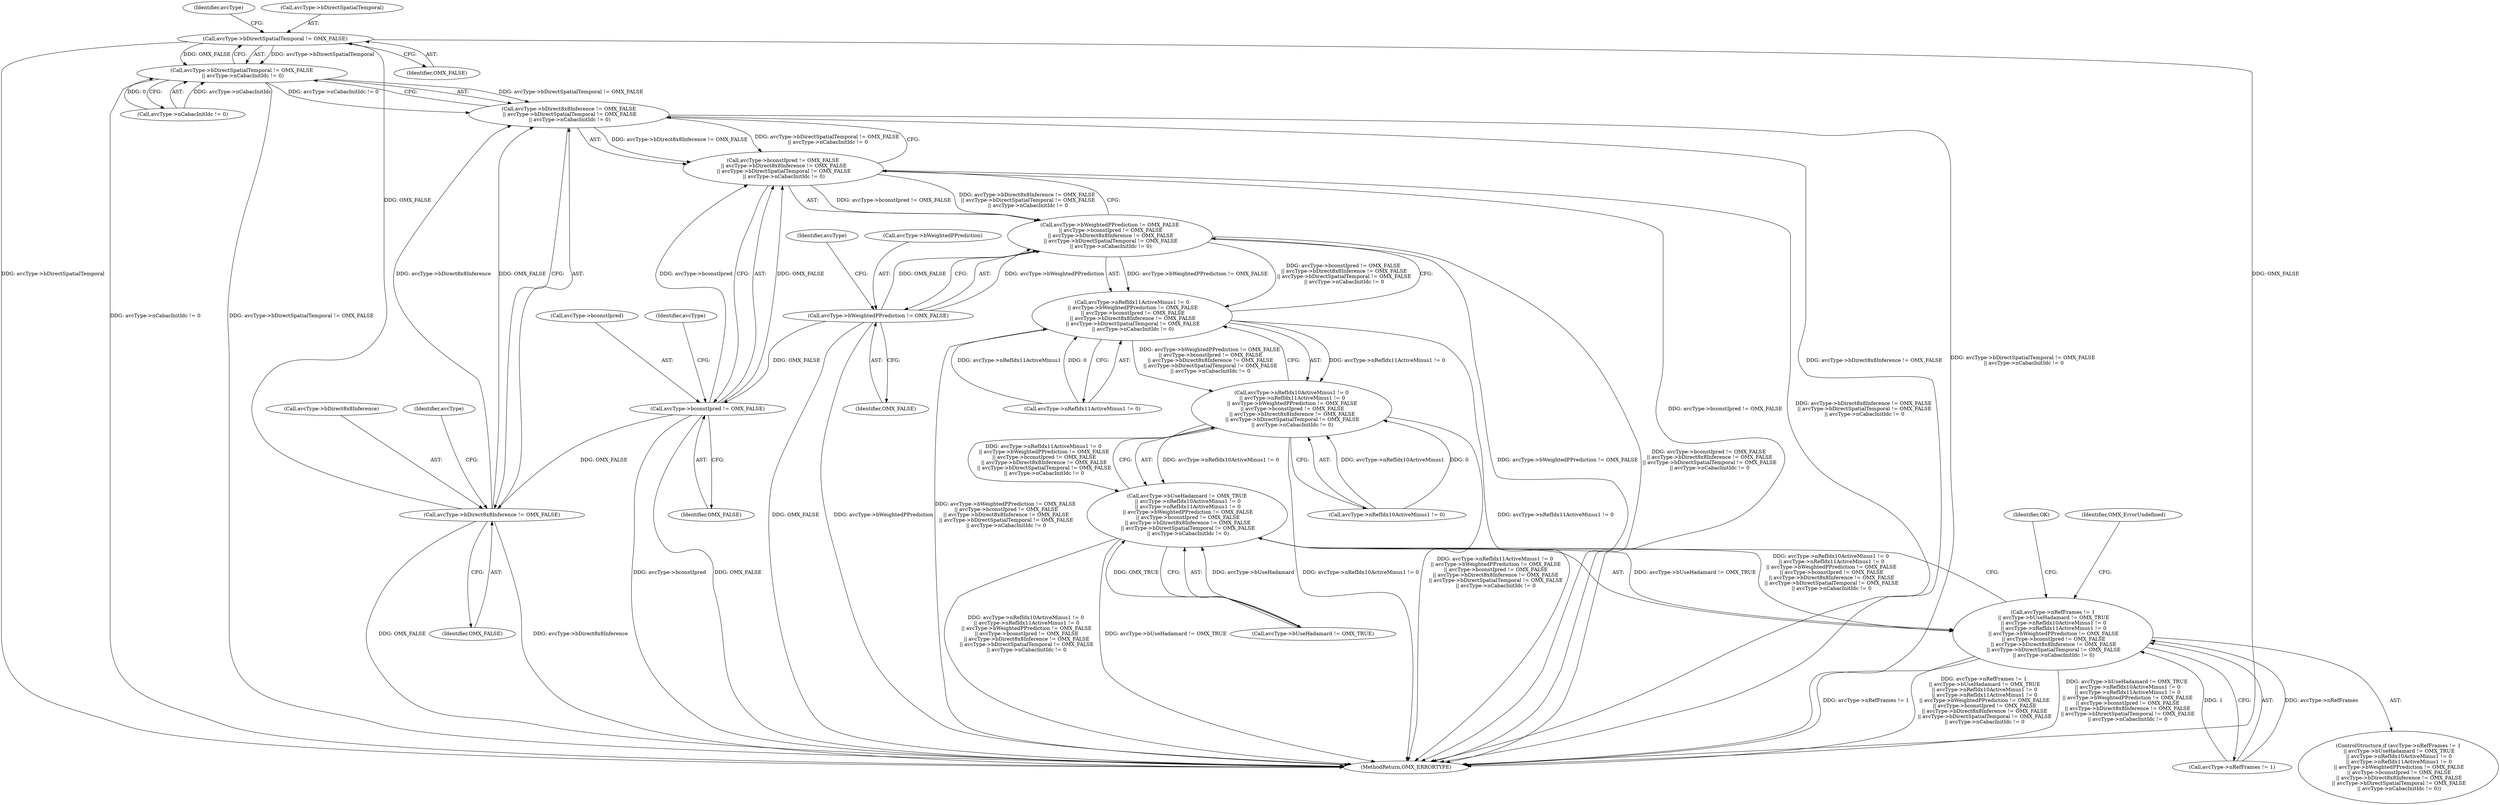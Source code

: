 digraph "0_Android_295c883fe3105b19bcd0f9e07d54c6b589fc5bff_15@pointer" {
"1000247" [label="(Call,avcType->bDirectSpatialTemporal != OMX_FALSE)"];
"1000241" [label="(Call,avcType->bDirect8x8Inference != OMX_FALSE)"];
"1000235" [label="(Call,avcType->bconstIpred != OMX_FALSE)"];
"1000229" [label="(Call,avcType->bWeightedPPrediction != OMX_FALSE)"];
"1000246" [label="(Call,avcType->bDirectSpatialTemporal != OMX_FALSE\n || avcType->nCabacInitIdc != 0)"];
"1000240" [label="(Call,avcType->bDirect8x8Inference != OMX_FALSE\n || avcType->bDirectSpatialTemporal != OMX_FALSE\n || avcType->nCabacInitIdc != 0)"];
"1000234" [label="(Call,avcType->bconstIpred != OMX_FALSE\n || avcType->bDirect8x8Inference != OMX_FALSE\n || avcType->bDirectSpatialTemporal != OMX_FALSE\n || avcType->nCabacInitIdc != 0)"];
"1000228" [label="(Call,avcType->bWeightedPPrediction != OMX_FALSE\n || avcType->bconstIpred != OMX_FALSE\n || avcType->bDirect8x8Inference != OMX_FALSE\n || avcType->bDirectSpatialTemporal != OMX_FALSE\n || avcType->nCabacInitIdc != 0)"];
"1000222" [label="(Call,avcType->nRefIdx11ActiveMinus1 != 0\n || avcType->bWeightedPPrediction != OMX_FALSE\n || avcType->bconstIpred != OMX_FALSE\n || avcType->bDirect8x8Inference != OMX_FALSE\n || avcType->bDirectSpatialTemporal != OMX_FALSE\n || avcType->nCabacInitIdc != 0)"];
"1000216" [label="(Call,avcType->nRefIdx10ActiveMinus1 != 0\n || avcType->nRefIdx11ActiveMinus1 != 0\n || avcType->bWeightedPPrediction != OMX_FALSE\n || avcType->bconstIpred != OMX_FALSE\n || avcType->bDirect8x8Inference != OMX_FALSE\n || avcType->bDirectSpatialTemporal != OMX_FALSE\n || avcType->nCabacInitIdc != 0)"];
"1000210" [label="(Call,avcType->bUseHadamard != OMX_TRUE\n || avcType->nRefIdx10ActiveMinus1 != 0\n || avcType->nRefIdx11ActiveMinus1 != 0\n || avcType->bWeightedPPrediction != OMX_FALSE\n || avcType->bconstIpred != OMX_FALSE\n || avcType->bDirect8x8Inference != OMX_FALSE\n || avcType->bDirectSpatialTemporal != OMX_FALSE\n || avcType->nCabacInitIdc != 0)"];
"1000204" [label="(Call,avcType->nRefFrames != 1\n || avcType->bUseHadamard != OMX_TRUE\n || avcType->nRefIdx10ActiveMinus1 != 0\n || avcType->nRefIdx11ActiveMinus1 != 0\n || avcType->bWeightedPPrediction != OMX_FALSE\n || avcType->bconstIpred != OMX_FALSE\n || avcType->bDirect8x8Inference != OMX_FALSE\n || avcType->bDirectSpatialTemporal != OMX_FALSE\n || avcType->nCabacInitIdc != 0)"];
"1000204" [label="(Call,avcType->nRefFrames != 1\n || avcType->bUseHadamard != OMX_TRUE\n || avcType->nRefIdx10ActiveMinus1 != 0\n || avcType->nRefIdx11ActiveMinus1 != 0\n || avcType->bWeightedPPrediction != OMX_FALSE\n || avcType->bconstIpred != OMX_FALSE\n || avcType->bDirect8x8Inference != OMX_FALSE\n || avcType->bDirectSpatialTemporal != OMX_FALSE\n || avcType->nCabacInitIdc != 0)"];
"1000241" [label="(Call,avcType->bDirect8x8Inference != OMX_FALSE)"];
"1000254" [label="(Identifier,avcType)"];
"1000239" [label="(Identifier,OMX_FALSE)"];
"1000279" [label="(MethodReturn,OMX_ERRORTYPE)"];
"1000252" [label="(Call,avcType->nCabacInitIdc != 0)"];
"1000210" [label="(Call,avcType->bUseHadamard != OMX_TRUE\n || avcType->nRefIdx10ActiveMinus1 != 0\n || avcType->nRefIdx11ActiveMinus1 != 0\n || avcType->bWeightedPPrediction != OMX_FALSE\n || avcType->bconstIpred != OMX_FALSE\n || avcType->bDirect8x8Inference != OMX_FALSE\n || avcType->bDirectSpatialTemporal != OMX_FALSE\n || avcType->nCabacInitIdc != 0)"];
"1000203" [label="(ControlStructure,if (avcType->nRefFrames != 1\n || avcType->bUseHadamard != OMX_TRUE\n || avcType->nRefIdx10ActiveMinus1 != 0\n || avcType->nRefIdx11ActiveMinus1 != 0\n || avcType->bWeightedPPrediction != OMX_FALSE\n || avcType->bconstIpred != OMX_FALSE\n || avcType->bDirect8x8Inference != OMX_FALSE\n || avcType->bDirectSpatialTemporal != OMX_FALSE\n || avcType->nCabacInitIdc != 0))"];
"1000247" [label="(Call,avcType->bDirectSpatialTemporal != OMX_FALSE)"];
"1000230" [label="(Call,avcType->bWeightedPPrediction)"];
"1000251" [label="(Identifier,OMX_FALSE)"];
"1000240" [label="(Call,avcType->bDirect8x8Inference != OMX_FALSE\n || avcType->bDirectSpatialTemporal != OMX_FALSE\n || avcType->nCabacInitIdc != 0)"];
"1000217" [label="(Call,avcType->nRefIdx10ActiveMinus1 != 0)"];
"1000234" [label="(Call,avcType->bconstIpred != OMX_FALSE\n || avcType->bDirect8x8Inference != OMX_FALSE\n || avcType->bDirectSpatialTemporal != OMX_FALSE\n || avcType->nCabacInitIdc != 0)"];
"1000211" [label="(Call,avcType->bUseHadamard != OMX_TRUE)"];
"1000229" [label="(Call,avcType->bWeightedPPrediction != OMX_FALSE)"];
"1000205" [label="(Call,avcType->nRefFrames != 1)"];
"1000248" [label="(Call,avcType->bDirectSpatialTemporal)"];
"1000259" [label="(Identifier,OMX_ErrorUndefined)"];
"1000236" [label="(Call,avcType->bconstIpred)"];
"1000249" [label="(Identifier,avcType)"];
"1000233" [label="(Identifier,OMX_FALSE)"];
"1000235" [label="(Call,avcType->bconstIpred != OMX_FALSE)"];
"1000245" [label="(Identifier,OMX_FALSE)"];
"1000242" [label="(Call,avcType->bDirect8x8Inference)"];
"1000237" [label="(Identifier,avcType)"];
"1000228" [label="(Call,avcType->bWeightedPPrediction != OMX_FALSE\n || avcType->bconstIpred != OMX_FALSE\n || avcType->bDirect8x8Inference != OMX_FALSE\n || avcType->bDirectSpatialTemporal != OMX_FALSE\n || avcType->nCabacInitIdc != 0)"];
"1000243" [label="(Identifier,avcType)"];
"1000223" [label="(Call,avcType->nRefIdx11ActiveMinus1 != 0)"];
"1000216" [label="(Call,avcType->nRefIdx10ActiveMinus1 != 0\n || avcType->nRefIdx11ActiveMinus1 != 0\n || avcType->bWeightedPPrediction != OMX_FALSE\n || avcType->bconstIpred != OMX_FALSE\n || avcType->bDirect8x8Inference != OMX_FALSE\n || avcType->bDirectSpatialTemporal != OMX_FALSE\n || avcType->nCabacInitIdc != 0)"];
"1000246" [label="(Call,avcType->bDirectSpatialTemporal != OMX_FALSE\n || avcType->nCabacInitIdc != 0)"];
"1000222" [label="(Call,avcType->nRefIdx11ActiveMinus1 != 0\n || avcType->bWeightedPPrediction != OMX_FALSE\n || avcType->bconstIpred != OMX_FALSE\n || avcType->bDirect8x8Inference != OMX_FALSE\n || avcType->bDirectSpatialTemporal != OMX_FALSE\n || avcType->nCabacInitIdc != 0)"];
"1000262" [label="(Identifier,OK)"];
"1000247" -> "1000246"  [label="AST: "];
"1000247" -> "1000251"  [label="CFG: "];
"1000248" -> "1000247"  [label="AST: "];
"1000251" -> "1000247"  [label="AST: "];
"1000254" -> "1000247"  [label="CFG: "];
"1000246" -> "1000247"  [label="CFG: "];
"1000247" -> "1000279"  [label="DDG: avcType->bDirectSpatialTemporal"];
"1000247" -> "1000279"  [label="DDG: OMX_FALSE"];
"1000247" -> "1000246"  [label="DDG: avcType->bDirectSpatialTemporal"];
"1000247" -> "1000246"  [label="DDG: OMX_FALSE"];
"1000241" -> "1000247"  [label="DDG: OMX_FALSE"];
"1000241" -> "1000240"  [label="AST: "];
"1000241" -> "1000245"  [label="CFG: "];
"1000242" -> "1000241"  [label="AST: "];
"1000245" -> "1000241"  [label="AST: "];
"1000249" -> "1000241"  [label="CFG: "];
"1000240" -> "1000241"  [label="CFG: "];
"1000241" -> "1000279"  [label="DDG: avcType->bDirect8x8Inference"];
"1000241" -> "1000279"  [label="DDG: OMX_FALSE"];
"1000241" -> "1000240"  [label="DDG: avcType->bDirect8x8Inference"];
"1000241" -> "1000240"  [label="DDG: OMX_FALSE"];
"1000235" -> "1000241"  [label="DDG: OMX_FALSE"];
"1000235" -> "1000234"  [label="AST: "];
"1000235" -> "1000239"  [label="CFG: "];
"1000236" -> "1000235"  [label="AST: "];
"1000239" -> "1000235"  [label="AST: "];
"1000243" -> "1000235"  [label="CFG: "];
"1000234" -> "1000235"  [label="CFG: "];
"1000235" -> "1000279"  [label="DDG: avcType->bconstIpred"];
"1000235" -> "1000279"  [label="DDG: OMX_FALSE"];
"1000235" -> "1000234"  [label="DDG: avcType->bconstIpred"];
"1000235" -> "1000234"  [label="DDG: OMX_FALSE"];
"1000229" -> "1000235"  [label="DDG: OMX_FALSE"];
"1000229" -> "1000228"  [label="AST: "];
"1000229" -> "1000233"  [label="CFG: "];
"1000230" -> "1000229"  [label="AST: "];
"1000233" -> "1000229"  [label="AST: "];
"1000237" -> "1000229"  [label="CFG: "];
"1000228" -> "1000229"  [label="CFG: "];
"1000229" -> "1000279"  [label="DDG: OMX_FALSE"];
"1000229" -> "1000279"  [label="DDG: avcType->bWeightedPPrediction"];
"1000229" -> "1000228"  [label="DDG: avcType->bWeightedPPrediction"];
"1000229" -> "1000228"  [label="DDG: OMX_FALSE"];
"1000246" -> "1000240"  [label="AST: "];
"1000246" -> "1000252"  [label="CFG: "];
"1000252" -> "1000246"  [label="AST: "];
"1000240" -> "1000246"  [label="CFG: "];
"1000246" -> "1000279"  [label="DDG: avcType->nCabacInitIdc != 0"];
"1000246" -> "1000279"  [label="DDG: avcType->bDirectSpatialTemporal != OMX_FALSE"];
"1000246" -> "1000240"  [label="DDG: avcType->bDirectSpatialTemporal != OMX_FALSE"];
"1000246" -> "1000240"  [label="DDG: avcType->nCabacInitIdc != 0"];
"1000252" -> "1000246"  [label="DDG: avcType->nCabacInitIdc"];
"1000252" -> "1000246"  [label="DDG: 0"];
"1000240" -> "1000234"  [label="AST: "];
"1000234" -> "1000240"  [label="CFG: "];
"1000240" -> "1000279"  [label="DDG: avcType->bDirectSpatialTemporal != OMX_FALSE\n || avcType->nCabacInitIdc != 0"];
"1000240" -> "1000279"  [label="DDG: avcType->bDirect8x8Inference != OMX_FALSE"];
"1000240" -> "1000234"  [label="DDG: avcType->bDirect8x8Inference != OMX_FALSE"];
"1000240" -> "1000234"  [label="DDG: avcType->bDirectSpatialTemporal != OMX_FALSE\n || avcType->nCabacInitIdc != 0"];
"1000234" -> "1000228"  [label="AST: "];
"1000228" -> "1000234"  [label="CFG: "];
"1000234" -> "1000279"  [label="DDG: avcType->bconstIpred != OMX_FALSE"];
"1000234" -> "1000279"  [label="DDG: avcType->bDirect8x8Inference != OMX_FALSE\n || avcType->bDirectSpatialTemporal != OMX_FALSE\n || avcType->nCabacInitIdc != 0"];
"1000234" -> "1000228"  [label="DDG: avcType->bconstIpred != OMX_FALSE"];
"1000234" -> "1000228"  [label="DDG: avcType->bDirect8x8Inference != OMX_FALSE\n || avcType->bDirectSpatialTemporal != OMX_FALSE\n || avcType->nCabacInitIdc != 0"];
"1000228" -> "1000222"  [label="AST: "];
"1000222" -> "1000228"  [label="CFG: "];
"1000228" -> "1000279"  [label="DDG: avcType->bWeightedPPrediction != OMX_FALSE"];
"1000228" -> "1000279"  [label="DDG: avcType->bconstIpred != OMX_FALSE\n || avcType->bDirect8x8Inference != OMX_FALSE\n || avcType->bDirectSpatialTemporal != OMX_FALSE\n || avcType->nCabacInitIdc != 0"];
"1000228" -> "1000222"  [label="DDG: avcType->bWeightedPPrediction != OMX_FALSE"];
"1000228" -> "1000222"  [label="DDG: avcType->bconstIpred != OMX_FALSE\n || avcType->bDirect8x8Inference != OMX_FALSE\n || avcType->bDirectSpatialTemporal != OMX_FALSE\n || avcType->nCabacInitIdc != 0"];
"1000222" -> "1000216"  [label="AST: "];
"1000222" -> "1000223"  [label="CFG: "];
"1000223" -> "1000222"  [label="AST: "];
"1000216" -> "1000222"  [label="CFG: "];
"1000222" -> "1000279"  [label="DDG: avcType->nRefIdx11ActiveMinus1 != 0"];
"1000222" -> "1000279"  [label="DDG: avcType->bWeightedPPrediction != OMX_FALSE\n || avcType->bconstIpred != OMX_FALSE\n || avcType->bDirect8x8Inference != OMX_FALSE\n || avcType->bDirectSpatialTemporal != OMX_FALSE\n || avcType->nCabacInitIdc != 0"];
"1000222" -> "1000216"  [label="DDG: avcType->nRefIdx11ActiveMinus1 != 0"];
"1000222" -> "1000216"  [label="DDG: avcType->bWeightedPPrediction != OMX_FALSE\n || avcType->bconstIpred != OMX_FALSE\n || avcType->bDirect8x8Inference != OMX_FALSE\n || avcType->bDirectSpatialTemporal != OMX_FALSE\n || avcType->nCabacInitIdc != 0"];
"1000223" -> "1000222"  [label="DDG: avcType->nRefIdx11ActiveMinus1"];
"1000223" -> "1000222"  [label="DDG: 0"];
"1000216" -> "1000210"  [label="AST: "];
"1000216" -> "1000217"  [label="CFG: "];
"1000217" -> "1000216"  [label="AST: "];
"1000210" -> "1000216"  [label="CFG: "];
"1000216" -> "1000279"  [label="DDG: avcType->nRefIdx10ActiveMinus1 != 0"];
"1000216" -> "1000279"  [label="DDG: avcType->nRefIdx11ActiveMinus1 != 0\n || avcType->bWeightedPPrediction != OMX_FALSE\n || avcType->bconstIpred != OMX_FALSE\n || avcType->bDirect8x8Inference != OMX_FALSE\n || avcType->bDirectSpatialTemporal != OMX_FALSE\n || avcType->nCabacInitIdc != 0"];
"1000216" -> "1000210"  [label="DDG: avcType->nRefIdx10ActiveMinus1 != 0"];
"1000216" -> "1000210"  [label="DDG: avcType->nRefIdx11ActiveMinus1 != 0\n || avcType->bWeightedPPrediction != OMX_FALSE\n || avcType->bconstIpred != OMX_FALSE\n || avcType->bDirect8x8Inference != OMX_FALSE\n || avcType->bDirectSpatialTemporal != OMX_FALSE\n || avcType->nCabacInitIdc != 0"];
"1000217" -> "1000216"  [label="DDG: avcType->nRefIdx10ActiveMinus1"];
"1000217" -> "1000216"  [label="DDG: 0"];
"1000210" -> "1000204"  [label="AST: "];
"1000210" -> "1000211"  [label="CFG: "];
"1000211" -> "1000210"  [label="AST: "];
"1000204" -> "1000210"  [label="CFG: "];
"1000210" -> "1000279"  [label="DDG: avcType->nRefIdx10ActiveMinus1 != 0\n || avcType->nRefIdx11ActiveMinus1 != 0\n || avcType->bWeightedPPrediction != OMX_FALSE\n || avcType->bconstIpred != OMX_FALSE\n || avcType->bDirect8x8Inference != OMX_FALSE\n || avcType->bDirectSpatialTemporal != OMX_FALSE\n || avcType->nCabacInitIdc != 0"];
"1000210" -> "1000279"  [label="DDG: avcType->bUseHadamard != OMX_TRUE"];
"1000210" -> "1000204"  [label="DDG: avcType->bUseHadamard != OMX_TRUE"];
"1000210" -> "1000204"  [label="DDG: avcType->nRefIdx10ActiveMinus1 != 0\n || avcType->nRefIdx11ActiveMinus1 != 0\n || avcType->bWeightedPPrediction != OMX_FALSE\n || avcType->bconstIpred != OMX_FALSE\n || avcType->bDirect8x8Inference != OMX_FALSE\n || avcType->bDirectSpatialTemporal != OMX_FALSE\n || avcType->nCabacInitIdc != 0"];
"1000211" -> "1000210"  [label="DDG: avcType->bUseHadamard"];
"1000211" -> "1000210"  [label="DDG: OMX_TRUE"];
"1000204" -> "1000203"  [label="AST: "];
"1000204" -> "1000205"  [label="CFG: "];
"1000205" -> "1000204"  [label="AST: "];
"1000259" -> "1000204"  [label="CFG: "];
"1000262" -> "1000204"  [label="CFG: "];
"1000204" -> "1000279"  [label="DDG: avcType->bUseHadamard != OMX_TRUE\n || avcType->nRefIdx10ActiveMinus1 != 0\n || avcType->nRefIdx11ActiveMinus1 != 0\n || avcType->bWeightedPPrediction != OMX_FALSE\n || avcType->bconstIpred != OMX_FALSE\n || avcType->bDirect8x8Inference != OMX_FALSE\n || avcType->bDirectSpatialTemporal != OMX_FALSE\n || avcType->nCabacInitIdc != 0"];
"1000204" -> "1000279"  [label="DDG: avcType->nRefFrames != 1"];
"1000204" -> "1000279"  [label="DDG: avcType->nRefFrames != 1\n || avcType->bUseHadamard != OMX_TRUE\n || avcType->nRefIdx10ActiveMinus1 != 0\n || avcType->nRefIdx11ActiveMinus1 != 0\n || avcType->bWeightedPPrediction != OMX_FALSE\n || avcType->bconstIpred != OMX_FALSE\n || avcType->bDirect8x8Inference != OMX_FALSE\n || avcType->bDirectSpatialTemporal != OMX_FALSE\n || avcType->nCabacInitIdc != 0"];
"1000205" -> "1000204"  [label="DDG: avcType->nRefFrames"];
"1000205" -> "1000204"  [label="DDG: 1"];
}
